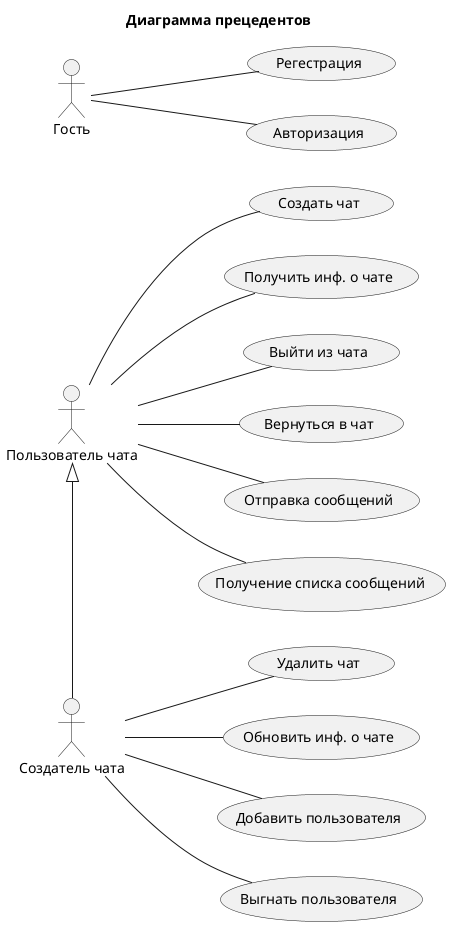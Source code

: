 @startuml

title Диаграмма прецедентов

left to right direction

usecase "Создать чат" as create_a_chat
usecase "Удалить чат" as delete_chat
usecase "Обновить инф. о чате" as update_chat_info
usecase "Получить инф. о чате" as get_information_about_chat
usecase "Добавить пользователя" as add_user
usecase "Выгнать пользователя" as delete_a_user
usecase "Выйти из чата" as quit_chatting
usecase "Вернуться в чат" as back_to_chat
usecase "Отправка сообщений" as sending_messages
usecase "Получение списка сообщений" as getting_a_message_list

usecase "Регестрация" as registration
usecase "Авторизация" as authentication

actor "Создатель чата" as chat_creator
chat_creator -- delete_a_user
chat_creator -- add_user
chat_creator -- delete_chat
chat_creator -- update_chat_info

actor "Пользователь чата" as user
user <|- chat_creator
user -- create_a_chat
user -- get_information_about_chat
user -- quit_chatting
user -- back_to_chat
user -- sending_messages
user -- getting_a_message_list

actor "Гость" as guest
guest -- registration
guest -- authentication

@enduml
